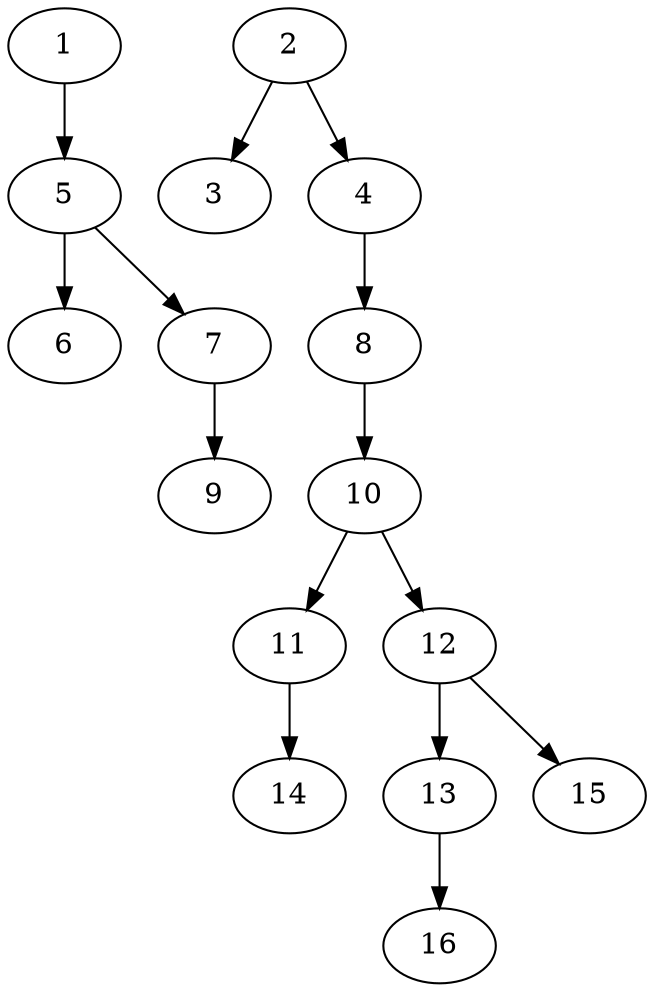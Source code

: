 // DAG (tier=1-easy, mode=data, n=16, ccr=0.344, fat=0.487, density=0.358, regular=0.758, jump=0.072, mindata=1048576, maxdata=8388608)
// DAG automatically generated by daggen at Sun Aug 24 16:33:33 2025
// /home/ermia/Project/Environments/daggen/bin/daggen --dot --ccr 0.344 --fat 0.487 --regular 0.758 --density 0.358 --jump 0.072 --mindata 1048576 --maxdata 8388608 -n 16 
digraph G {
  1 [size="1298925272276387840", alpha="0.14", expect_size="649462636138193920"]
  1 -> 5 [size ="444827112046592"]
  2 [size="15598015549014016000", alpha="0.19", expect_size="7799007774507008000"]
  2 -> 3 [size ="49942416588800"]
  2 -> 4 [size ="49942416588800"]
  3 [size="108517135809498841088", alpha="0.02", expect_size="54258567904749420544"]
  4 [size="262155300738993856", alpha="0.09", expect_size="131077650369496928"]
  4 -> 8 [size ="113170114936832"]
  5 [size="72588399851285872", alpha="0.03", expect_size="36294199925642936"]
  5 -> 6 [size ="36257585430528"]
  5 -> 7 [size ="36257585430528"]
  6 [size="4456023783932690432", alpha="0.19", expect_size="2228011891966345216"]
  7 [size="23607361496117356", alpha="0.05", expect_size="11803680748058678"]
  7 -> 9 [size ="19713975386112"]
  8 [size="14485594422921396", alpha="0.11", expect_size="7242797211460698"]
  8 -> 10 [size ="302493414195200"]
  9 [size="628188440892453760", alpha="0.18", expect_size="314094220446226880"]
  10 [size="19195331826482348", alpha="0.05", expect_size="9597665913241174"]
  10 -> 11 [size ="335485398417408"]
  10 -> 12 [size ="335485398417408"]
  11 [size="468561525854961664000", alpha="0.06", expect_size="234280762927480832000"]
  11 -> 14 [size ="482615282892800"]
  12 [size="232964328476572256", alpha="0.02", expect_size="116482164238286128"]
  12 -> 13 [size ="534591634931712"]
  12 -> 15 [size ="534591634931712"]
  13 [size="7248537472240835", alpha="0.16", expect_size="3624268736120417"]
  13 -> 16 [size ="331360292044800"]
  14 [size="27331440775668896", alpha="0.19", expect_size="13665720387834448"]
  15 [size="158535516984469056", alpha="0.20", expect_size="79267758492234528"]
  16 [size="2345456454786256", alpha="0.02", expect_size="1172728227393128"]
}